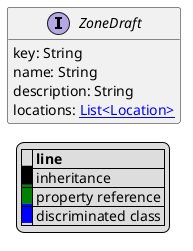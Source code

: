 @startuml

hide empty fields
hide empty methods
legend
|= |= line |
|<back:black>   </back>| inheritance |
|<back:green>   </back>| property reference |
|<back:blue>   </back>| discriminated class |
endlegend
interface ZoneDraft [[ZoneDraft.svg]]  {
    key: String
    name: String
    description: String
    locations: [[Location.svg List<Location>]]
}






@enduml
